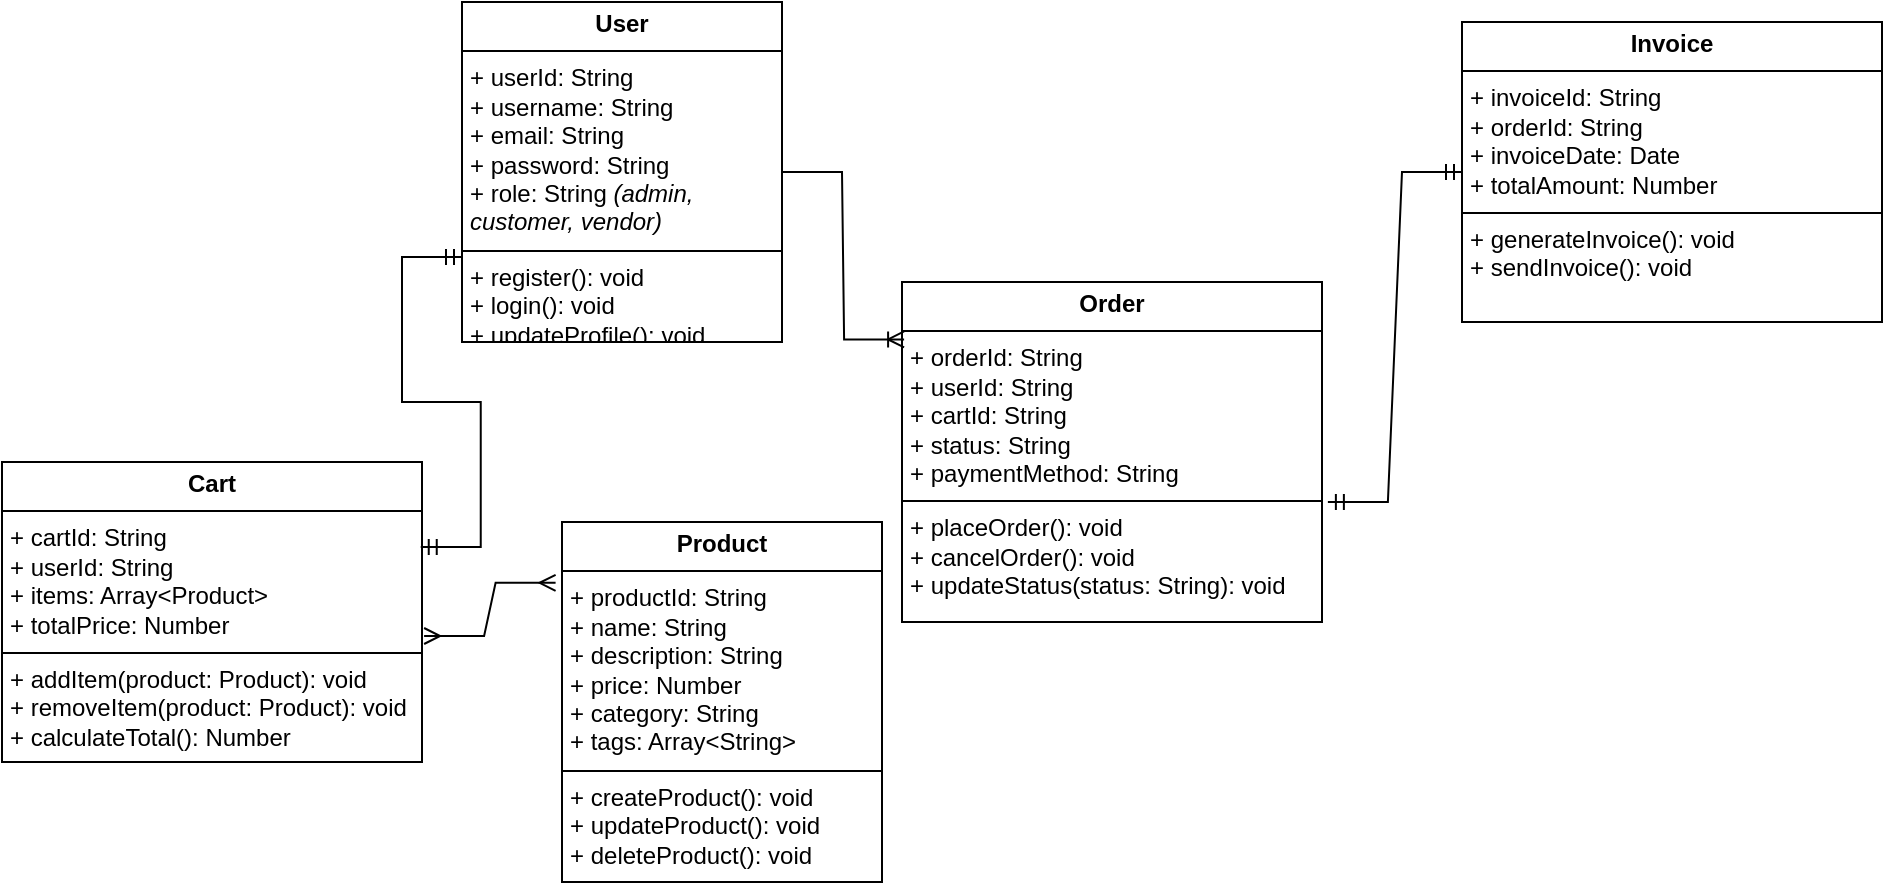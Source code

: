 <mxfile version="26.1.0">
  <diagram name="Page-1" id="vVAyhjayUmsBxtB53oNt">
    <mxGraphModel dx="2158" dy="1115" grid="1" gridSize="10" guides="1" tooltips="1" connect="1" arrows="1" fold="1" page="1" pageScale="1" pageWidth="850" pageHeight="1100" math="0" shadow="0">
      <root>
        <mxCell id="0" />
        <mxCell id="1" parent="0" />
        <mxCell id="BADFZe-vywgrfgyrvBf6-27" value="&lt;p style=&quot;margin:0px;margin-top:4px;text-align:center;&quot;&gt;&lt;b&gt;User&lt;/b&gt;&lt;/p&gt;&lt;hr size=&quot;1&quot; style=&quot;border-style:solid;&quot;&gt;&lt;p style=&quot;margin:0px;margin-left:4px;&quot;&gt;+ userId: String&lt;br&gt;&lt;/p&gt;&lt;p style=&quot;margin:0px;margin-left:4px;&quot;&gt;+ username: String&lt;br style=&quot;padding: 0px; margin: 0px;&quot;&gt;+ email: String&lt;br style=&quot;padding: 0px; margin: 0px;&quot;&gt;+ password: String&lt;br style=&quot;padding: 0px; margin: 0px;&quot;&gt;+ role: String&amp;nbsp;&lt;em data-end=&quot;370&quot; data-start=&quot;343&quot;&gt;(admin, customer, vendor)&lt;/em&gt;&lt;br&gt;&lt;/p&gt;&lt;hr size=&quot;1&quot; style=&quot;border-style:solid;&quot;&gt;&lt;p style=&quot;margin:0px;margin-left:4px;&quot;&gt;+ register(): void&lt;br style=&quot;padding: 0px; margin: 0px;&quot;&gt;+ login(): void&lt;br style=&quot;padding: 0px; margin: 0px;&quot;&gt;+ updateProfile(): void&lt;br&gt;&lt;/p&gt;" style="verticalAlign=top;align=left;overflow=fill;html=1;whiteSpace=wrap;" vertex="1" parent="1">
          <mxGeometry x="-280" y="240" width="160" height="170" as="geometry" />
        </mxCell>
        <mxCell id="BADFZe-vywgrfgyrvBf6-29" value="&lt;p style=&quot;margin:0px;margin-top:4px;text-align:center;&quot;&gt;&lt;b&gt;Product&lt;/b&gt;&lt;/p&gt;&lt;hr size=&quot;1&quot; style=&quot;border-style:solid;&quot;&gt;&lt;p style=&quot;margin:0px;margin-left:4px;&quot;&gt;+ productId: String&lt;br&gt;&lt;/p&gt;&lt;p style=&quot;margin:0px;margin-left:4px;&quot;&gt;+ name: String&lt;br style=&quot;padding: 0px; margin: 0px;&quot;&gt;+ description: String&lt;br style=&quot;padding: 0px; margin: 0px;&quot;&gt;+ price: Number&lt;br style=&quot;padding: 0px; margin: 0px;&quot;&gt;+ category: String&lt;br style=&quot;padding: 0px; margin: 0px;&quot;&gt;+ tags: Array&amp;lt;String&amp;gt;&lt;br&gt;&lt;/p&gt;&lt;hr size=&quot;1&quot; style=&quot;border-style:solid;&quot;&gt;&lt;p style=&quot;margin:0px;margin-left:4px;&quot;&gt;+ createProduct(): void&lt;br style=&quot;padding: 0px; margin: 0px;&quot;&gt;+ updateProduct(): void&lt;br style=&quot;padding: 0px; margin: 0px;&quot;&gt;+ deleteProduct(): void&lt;br&gt;&lt;/p&gt;" style="verticalAlign=top;align=left;overflow=fill;html=1;whiteSpace=wrap;" vertex="1" parent="1">
          <mxGeometry x="-230" y="500" width="160" height="180" as="geometry" />
        </mxCell>
        <mxCell id="BADFZe-vywgrfgyrvBf6-32" value="&lt;p style=&quot;margin:0px;margin-top:4px;text-align:center;&quot;&gt;&lt;b&gt;Cart&lt;/b&gt;&lt;/p&gt;&lt;hr size=&quot;1&quot; style=&quot;border-style:solid;&quot;&gt;&lt;p style=&quot;margin:0px;margin-left:4px;&quot;&gt;+ cartId: String&lt;/p&gt;&lt;p style=&quot;margin:0px;margin-left:4px;&quot;&gt;+ userId: String&lt;/p&gt;&lt;p style=&quot;margin:0px;margin-left:4px;&quot;&gt;+ items: Array&amp;lt;Product&amp;gt;&lt;/p&gt;&lt;p style=&quot;margin:0px;margin-left:4px;&quot;&gt;+ totalPrice: Number&lt;/p&gt;&lt;hr size=&quot;1&quot; style=&quot;border-style:solid;&quot;&gt;&lt;p style=&quot;margin:0px;margin-left:4px;&quot;&gt;+ addItem(product: Product): void&lt;br style=&quot;padding: 0px; margin: 0px;&quot;&gt;+ removeItem(product: Product): void&lt;br style=&quot;padding: 0px; margin: 0px;&quot;&gt;+ calculateTotal(): Number&lt;br&gt;&lt;/p&gt;" style="verticalAlign=top;align=left;overflow=fill;html=1;whiteSpace=wrap;" vertex="1" parent="1">
          <mxGeometry x="-510" y="470" width="210" height="150" as="geometry" />
        </mxCell>
        <mxCell id="BADFZe-vywgrfgyrvBf6-33" value="&lt;p style=&quot;margin:0px;margin-top:4px;text-align:center;&quot;&gt;&lt;b&gt;Order&lt;/b&gt;&lt;/p&gt;&lt;hr size=&quot;1&quot; style=&quot;border-style:solid;&quot;&gt;&lt;p style=&quot;margin:0px;margin-left:4px;&quot;&gt;+ orderId: String&lt;br&gt;&lt;/p&gt;&lt;p style=&quot;margin:0px;margin-left:4px;&quot;&gt;+ userId: String&lt;br style=&quot;padding: 0px; margin: 0px;&quot;&gt;+ cartId: String&lt;br style=&quot;padding: 0px; margin: 0px;&quot;&gt;+ status: String&lt;br style=&quot;padding: 0px; margin: 0px;&quot;&gt;+ paymentMethod: String&lt;br&gt;&lt;/p&gt;&lt;hr size=&quot;1&quot; style=&quot;border-style:solid;&quot;&gt;&lt;p style=&quot;margin:0px;margin-left:4px;&quot;&gt;+ placeOrder(): void&lt;br style=&quot;padding: 0px; margin: 0px;&quot;&gt;+ cancelOrder(): void&lt;br style=&quot;padding: 0px; margin: 0px;&quot;&gt;+ updateStatus(status: String): void&lt;br&gt;&lt;/p&gt;" style="verticalAlign=top;align=left;overflow=fill;html=1;whiteSpace=wrap;" vertex="1" parent="1">
          <mxGeometry x="-60" y="380" width="210" height="170" as="geometry" />
        </mxCell>
        <mxCell id="BADFZe-vywgrfgyrvBf6-36" value="&lt;p style=&quot;margin:0px;margin-top:4px;text-align:center;&quot;&gt;&lt;b&gt;Invoice&lt;/b&gt;&lt;/p&gt;&lt;hr size=&quot;1&quot; style=&quot;border-style:solid;&quot;&gt;&lt;p style=&quot;margin:0px;margin-left:4px;&quot;&gt;+ invoiceId: String&lt;br style=&quot;padding: 0px; margin: 0px;&quot;&gt;+ orderId: String&lt;br style=&quot;padding: 0px; margin: 0px;&quot;&gt;+ invoiceDate: Date&lt;br style=&quot;padding: 0px; margin: 0px;&quot;&gt;+ totalAmount: Number&lt;br&gt;&lt;/p&gt;&lt;hr size=&quot;1&quot; style=&quot;border-style:solid;&quot;&gt;&lt;p style=&quot;margin:0px;margin-left:4px;&quot;&gt;+ generateInvoice(): void&lt;br style=&quot;padding: 0px; margin: 0px;&quot;&gt;+ sendInvoice(): void&lt;br&gt;&lt;/p&gt;" style="verticalAlign=top;align=left;overflow=fill;html=1;whiteSpace=wrap;" vertex="1" parent="1">
          <mxGeometry x="220" y="250" width="210" height="150" as="geometry" />
        </mxCell>
        <mxCell id="BADFZe-vywgrfgyrvBf6-41" value="" style="edgeStyle=entityRelationEdgeStyle;fontSize=12;html=1;endArrow=ERmandOne;startArrow=ERmandOne;rounded=0;entryX=0;entryY=0.75;entryDx=0;entryDy=0;exitX=0.997;exitY=0.283;exitDx=0;exitDy=0;exitPerimeter=0;" edge="1" parent="1" source="BADFZe-vywgrfgyrvBf6-32" target="BADFZe-vywgrfgyrvBf6-27">
          <mxGeometry width="100" height="100" relative="1" as="geometry">
            <mxPoint x="-295" y="410" as="sourcePoint" />
            <mxPoint x="-210" y="450" as="targetPoint" />
            <Array as="points">
              <mxPoint x="-265" y="460" />
              <mxPoint x="-270" y="420" />
              <mxPoint x="-170" y="440" />
              <mxPoint x="-190" y="480" />
            </Array>
          </mxGeometry>
        </mxCell>
        <mxCell id="BADFZe-vywgrfgyrvBf6-42" value="" style="edgeStyle=entityRelationEdgeStyle;fontSize=12;html=1;endArrow=ERoneToMany;rounded=0;exitX=1;exitY=0.5;exitDx=0;exitDy=0;entryX=0.005;entryY=0.169;entryDx=0;entryDy=0;entryPerimeter=0;" edge="1" parent="1" source="BADFZe-vywgrfgyrvBf6-27" target="BADFZe-vywgrfgyrvBf6-33">
          <mxGeometry width="100" height="100" relative="1" as="geometry">
            <mxPoint x="-210" y="570" as="sourcePoint" />
            <mxPoint x="-40" y="460" as="targetPoint" />
          </mxGeometry>
        </mxCell>
        <mxCell id="BADFZe-vywgrfgyrvBf6-43" value="" style="edgeStyle=entityRelationEdgeStyle;fontSize=12;html=1;endArrow=ERmany;startArrow=ERmany;rounded=0;exitX=1.005;exitY=0.58;exitDx=0;exitDy=0;exitPerimeter=0;entryX=-0.02;entryY=0.169;entryDx=0;entryDy=0;entryPerimeter=0;" edge="1" parent="1" source="BADFZe-vywgrfgyrvBf6-32" target="BADFZe-vywgrfgyrvBf6-29">
          <mxGeometry width="100" height="100" relative="1" as="geometry">
            <mxPoint x="-300" y="570" as="sourcePoint" />
            <mxPoint x="-200" y="470" as="targetPoint" />
          </mxGeometry>
        </mxCell>
        <mxCell id="BADFZe-vywgrfgyrvBf6-44" value="" style="edgeStyle=entityRelationEdgeStyle;fontSize=12;html=1;endArrow=ERmandOne;startArrow=ERmandOne;rounded=0;exitX=1.014;exitY=0.647;exitDx=0;exitDy=0;exitPerimeter=0;entryX=0;entryY=0.5;entryDx=0;entryDy=0;" edge="1" parent="1" source="BADFZe-vywgrfgyrvBf6-33" target="BADFZe-vywgrfgyrvBf6-36">
          <mxGeometry width="100" height="100" relative="1" as="geometry">
            <mxPoint x="160" y="530" as="sourcePoint" />
            <mxPoint x="20" y="240" as="targetPoint" />
            <Array as="points">
              <mxPoint x="306.94" y="726.4" />
              <mxPoint x="296.94" y="732.4" />
            </Array>
          </mxGeometry>
        </mxCell>
      </root>
    </mxGraphModel>
  </diagram>
</mxfile>
